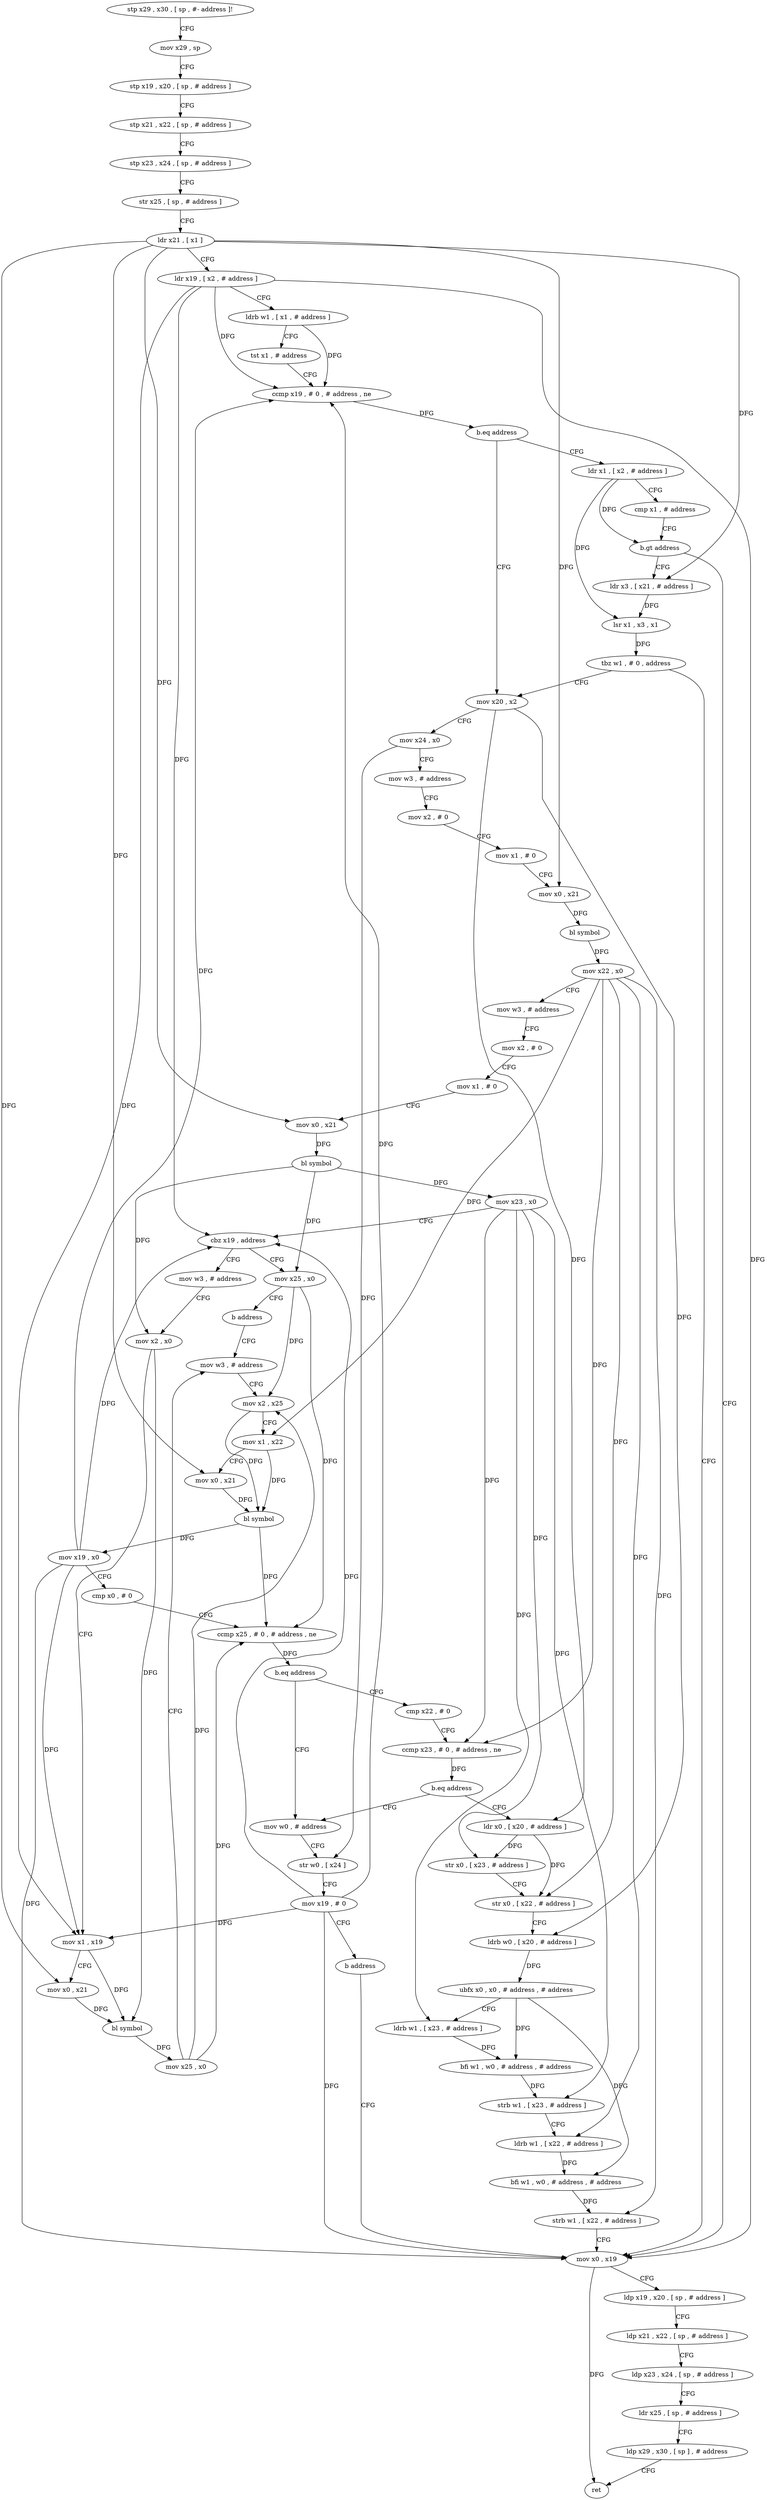 digraph "func" {
"4322912" [label = "stp x29 , x30 , [ sp , #- address ]!" ]
"4322916" [label = "mov x29 , sp" ]
"4322920" [label = "stp x19 , x20 , [ sp , # address ]" ]
"4322924" [label = "stp x21 , x22 , [ sp , # address ]" ]
"4322928" [label = "stp x23 , x24 , [ sp , # address ]" ]
"4322932" [label = "str x25 , [ sp , # address ]" ]
"4322936" [label = "ldr x21 , [ x1 ]" ]
"4322940" [label = "ldr x19 , [ x2 , # address ]" ]
"4322944" [label = "ldrb w1 , [ x1 , # address ]" ]
"4322948" [label = "tst x1 , # address" ]
"4322952" [label = "ccmp x19 , # 0 , # address , ne" ]
"4322956" [label = "b.eq address" ]
"4322984" [label = "mov x20 , x2" ]
"4322960" [label = "ldr x1 , [ x2 , # address ]" ]
"4322988" [label = "mov x24 , x0" ]
"4322992" [label = "mov w3 , # address" ]
"4322996" [label = "mov x2 , # 0" ]
"4323000" [label = "mov x1 , # 0" ]
"4323004" [label = "mov x0 , x21" ]
"4323008" [label = "bl symbol" ]
"4323012" [label = "mov x22 , x0" ]
"4323016" [label = "mov w3 , # address" ]
"4323020" [label = "mov x2 , # 0" ]
"4323024" [label = "mov x1 , # 0" ]
"4323028" [label = "mov x0 , x21" ]
"4323032" [label = "bl symbol" ]
"4323036" [label = "mov x23 , x0" ]
"4323040" [label = "cbz x19 , address" ]
"4323188" [label = "mov x25 , x0" ]
"4323044" [label = "mov w3 , # address" ]
"4322964" [label = "cmp x1 , # address" ]
"4322968" [label = "b.gt address" ]
"4323160" [label = "mov x0 , x19" ]
"4322972" [label = "ldr x3 , [ x21 , # address ]" ]
"4323192" [label = "b address" ]
"4323068" [label = "mov w3 , # address" ]
"4323048" [label = "mov x2 , x0" ]
"4323052" [label = "mov x1 , x19" ]
"4323056" [label = "mov x0 , x21" ]
"4323060" [label = "bl symbol" ]
"4323064" [label = "mov x25 , x0" ]
"4323164" [label = "ldp x19 , x20 , [ sp , # address ]" ]
"4323168" [label = "ldp x21 , x22 , [ sp , # address ]" ]
"4323172" [label = "ldp x23 , x24 , [ sp , # address ]" ]
"4323176" [label = "ldr x25 , [ sp , # address ]" ]
"4323180" [label = "ldp x29 , x30 , [ sp ] , # address" ]
"4323184" [label = "ret" ]
"4322976" [label = "lsr x1 , x3 , x1" ]
"4322980" [label = "tbz w1 , # 0 , address" ]
"4323072" [label = "mov x2 , x25" ]
"4323076" [label = "mov x1 , x22" ]
"4323080" [label = "mov x0 , x21" ]
"4323084" [label = "bl symbol" ]
"4323088" [label = "mov x19 , x0" ]
"4323092" [label = "cmp x0 , # 0" ]
"4323096" [label = "ccmp x25 , # 0 , # address , ne" ]
"4323100" [label = "b.eq address" ]
"4323196" [label = "mov w0 , # address" ]
"4323104" [label = "cmp x22 , # 0" ]
"4323200" [label = "str w0 , [ x24 ]" ]
"4323204" [label = "mov x19 , # 0" ]
"4323208" [label = "b address" ]
"4323108" [label = "ccmp x23 , # 0 , # address , ne" ]
"4323112" [label = "b.eq address" ]
"4323116" [label = "ldr x0 , [ x20 , # address ]" ]
"4323120" [label = "str x0 , [ x23 , # address ]" ]
"4323124" [label = "str x0 , [ x22 , # address ]" ]
"4323128" [label = "ldrb w0 , [ x20 , # address ]" ]
"4323132" [label = "ubfx x0 , x0 , # address , # address" ]
"4323136" [label = "ldrb w1 , [ x23 , # address ]" ]
"4323140" [label = "bfi w1 , w0 , # address , # address" ]
"4323144" [label = "strb w1 , [ x23 , # address ]" ]
"4323148" [label = "ldrb w1 , [ x22 , # address ]" ]
"4323152" [label = "bfi w1 , w0 , # address , # address" ]
"4323156" [label = "strb w1 , [ x22 , # address ]" ]
"4322912" -> "4322916" [ label = "CFG" ]
"4322916" -> "4322920" [ label = "CFG" ]
"4322920" -> "4322924" [ label = "CFG" ]
"4322924" -> "4322928" [ label = "CFG" ]
"4322928" -> "4322932" [ label = "CFG" ]
"4322932" -> "4322936" [ label = "CFG" ]
"4322936" -> "4322940" [ label = "CFG" ]
"4322936" -> "4323004" [ label = "DFG" ]
"4322936" -> "4323028" [ label = "DFG" ]
"4322936" -> "4323056" [ label = "DFG" ]
"4322936" -> "4322972" [ label = "DFG" ]
"4322936" -> "4323080" [ label = "DFG" ]
"4322940" -> "4322944" [ label = "CFG" ]
"4322940" -> "4322952" [ label = "DFG" ]
"4322940" -> "4323040" [ label = "DFG" ]
"4322940" -> "4323052" [ label = "DFG" ]
"4322940" -> "4323160" [ label = "DFG" ]
"4322944" -> "4322948" [ label = "CFG" ]
"4322944" -> "4322952" [ label = "DFG" ]
"4322948" -> "4322952" [ label = "CFG" ]
"4322952" -> "4322956" [ label = "DFG" ]
"4322956" -> "4322984" [ label = "CFG" ]
"4322956" -> "4322960" [ label = "CFG" ]
"4322984" -> "4322988" [ label = "CFG" ]
"4322984" -> "4323116" [ label = "DFG" ]
"4322984" -> "4323128" [ label = "DFG" ]
"4322960" -> "4322964" [ label = "CFG" ]
"4322960" -> "4322968" [ label = "DFG" ]
"4322960" -> "4322976" [ label = "DFG" ]
"4322988" -> "4322992" [ label = "CFG" ]
"4322988" -> "4323200" [ label = "DFG" ]
"4322992" -> "4322996" [ label = "CFG" ]
"4322996" -> "4323000" [ label = "CFG" ]
"4323000" -> "4323004" [ label = "CFG" ]
"4323004" -> "4323008" [ label = "DFG" ]
"4323008" -> "4323012" [ label = "DFG" ]
"4323012" -> "4323016" [ label = "CFG" ]
"4323012" -> "4323076" [ label = "DFG" ]
"4323012" -> "4323108" [ label = "DFG" ]
"4323012" -> "4323124" [ label = "DFG" ]
"4323012" -> "4323148" [ label = "DFG" ]
"4323012" -> "4323156" [ label = "DFG" ]
"4323016" -> "4323020" [ label = "CFG" ]
"4323020" -> "4323024" [ label = "CFG" ]
"4323024" -> "4323028" [ label = "CFG" ]
"4323028" -> "4323032" [ label = "DFG" ]
"4323032" -> "4323036" [ label = "DFG" ]
"4323032" -> "4323188" [ label = "DFG" ]
"4323032" -> "4323048" [ label = "DFG" ]
"4323036" -> "4323040" [ label = "CFG" ]
"4323036" -> "4323108" [ label = "DFG" ]
"4323036" -> "4323120" [ label = "DFG" ]
"4323036" -> "4323136" [ label = "DFG" ]
"4323036" -> "4323144" [ label = "DFG" ]
"4323040" -> "4323188" [ label = "CFG" ]
"4323040" -> "4323044" [ label = "CFG" ]
"4323188" -> "4323192" [ label = "CFG" ]
"4323188" -> "4323072" [ label = "DFG" ]
"4323188" -> "4323096" [ label = "DFG" ]
"4323044" -> "4323048" [ label = "CFG" ]
"4322964" -> "4322968" [ label = "CFG" ]
"4322968" -> "4323160" [ label = "CFG" ]
"4322968" -> "4322972" [ label = "CFG" ]
"4323160" -> "4323164" [ label = "CFG" ]
"4323160" -> "4323184" [ label = "DFG" ]
"4322972" -> "4322976" [ label = "DFG" ]
"4323192" -> "4323068" [ label = "CFG" ]
"4323068" -> "4323072" [ label = "CFG" ]
"4323048" -> "4323052" [ label = "CFG" ]
"4323048" -> "4323060" [ label = "DFG" ]
"4323052" -> "4323056" [ label = "CFG" ]
"4323052" -> "4323060" [ label = "DFG" ]
"4323056" -> "4323060" [ label = "DFG" ]
"4323060" -> "4323064" [ label = "DFG" ]
"4323064" -> "4323068" [ label = "CFG" ]
"4323064" -> "4323072" [ label = "DFG" ]
"4323064" -> "4323096" [ label = "DFG" ]
"4323164" -> "4323168" [ label = "CFG" ]
"4323168" -> "4323172" [ label = "CFG" ]
"4323172" -> "4323176" [ label = "CFG" ]
"4323176" -> "4323180" [ label = "CFG" ]
"4323180" -> "4323184" [ label = "CFG" ]
"4322976" -> "4322980" [ label = "DFG" ]
"4322980" -> "4323160" [ label = "CFG" ]
"4322980" -> "4322984" [ label = "CFG" ]
"4323072" -> "4323076" [ label = "CFG" ]
"4323072" -> "4323084" [ label = "DFG" ]
"4323076" -> "4323080" [ label = "CFG" ]
"4323076" -> "4323084" [ label = "DFG" ]
"4323080" -> "4323084" [ label = "DFG" ]
"4323084" -> "4323088" [ label = "DFG" ]
"4323084" -> "4323096" [ label = "DFG" ]
"4323088" -> "4323092" [ label = "CFG" ]
"4323088" -> "4322952" [ label = "DFG" ]
"4323088" -> "4323040" [ label = "DFG" ]
"4323088" -> "4323052" [ label = "DFG" ]
"4323088" -> "4323160" [ label = "DFG" ]
"4323092" -> "4323096" [ label = "CFG" ]
"4323096" -> "4323100" [ label = "DFG" ]
"4323100" -> "4323196" [ label = "CFG" ]
"4323100" -> "4323104" [ label = "CFG" ]
"4323196" -> "4323200" [ label = "CFG" ]
"4323104" -> "4323108" [ label = "CFG" ]
"4323200" -> "4323204" [ label = "CFG" ]
"4323204" -> "4323208" [ label = "CFG" ]
"4323204" -> "4322952" [ label = "DFG" ]
"4323204" -> "4323040" [ label = "DFG" ]
"4323204" -> "4323052" [ label = "DFG" ]
"4323204" -> "4323160" [ label = "DFG" ]
"4323208" -> "4323160" [ label = "CFG" ]
"4323108" -> "4323112" [ label = "DFG" ]
"4323112" -> "4323196" [ label = "CFG" ]
"4323112" -> "4323116" [ label = "CFG" ]
"4323116" -> "4323120" [ label = "DFG" ]
"4323116" -> "4323124" [ label = "DFG" ]
"4323120" -> "4323124" [ label = "CFG" ]
"4323124" -> "4323128" [ label = "CFG" ]
"4323128" -> "4323132" [ label = "DFG" ]
"4323132" -> "4323136" [ label = "CFG" ]
"4323132" -> "4323140" [ label = "DFG" ]
"4323132" -> "4323152" [ label = "DFG" ]
"4323136" -> "4323140" [ label = "DFG" ]
"4323140" -> "4323144" [ label = "DFG" ]
"4323144" -> "4323148" [ label = "CFG" ]
"4323148" -> "4323152" [ label = "DFG" ]
"4323152" -> "4323156" [ label = "DFG" ]
"4323156" -> "4323160" [ label = "CFG" ]
}
